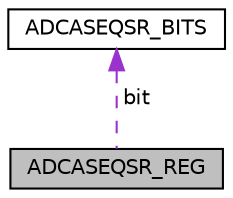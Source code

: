 digraph "ADCASEQSR_REG"
{
  edge [fontname="Helvetica",fontsize="10",labelfontname="Helvetica",labelfontsize="10"];
  node [fontname="Helvetica",fontsize="10",shape=record];
  Node1 [label="ADCASEQSR_REG",height=0.2,width=0.4,color="black", fillcolor="grey75", style="filled", fontcolor="black"];
  Node2 -> Node1 [dir="back",color="darkorchid3",fontsize="10",style="dashed",label=" bit" ,fontname="Helvetica"];
  Node2 [label="ADCASEQSR_BITS",height=0.2,width=0.4,color="black", fillcolor="white", style="filled",URL="$struct_a_d_c_a_s_e_q_s_r___b_i_t_s.html"];
}
